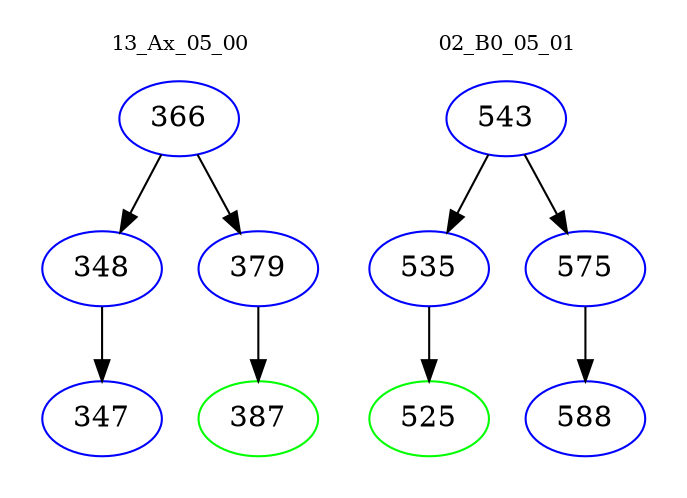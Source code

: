 digraph{
subgraph cluster_0 {
color = white
label = "13_Ax_05_00";
fontsize=10;
T0_366 [label="366", color="blue"]
T0_366 -> T0_348 [color="black"]
T0_348 [label="348", color="blue"]
T0_348 -> T0_347 [color="black"]
T0_347 [label="347", color="blue"]
T0_366 -> T0_379 [color="black"]
T0_379 [label="379", color="blue"]
T0_379 -> T0_387 [color="black"]
T0_387 [label="387", color="green"]
}
subgraph cluster_1 {
color = white
label = "02_B0_05_01";
fontsize=10;
T1_543 [label="543", color="blue"]
T1_543 -> T1_535 [color="black"]
T1_535 [label="535", color="blue"]
T1_535 -> T1_525 [color="black"]
T1_525 [label="525", color="green"]
T1_543 -> T1_575 [color="black"]
T1_575 [label="575", color="blue"]
T1_575 -> T1_588 [color="black"]
T1_588 [label="588", color="blue"]
}
}
